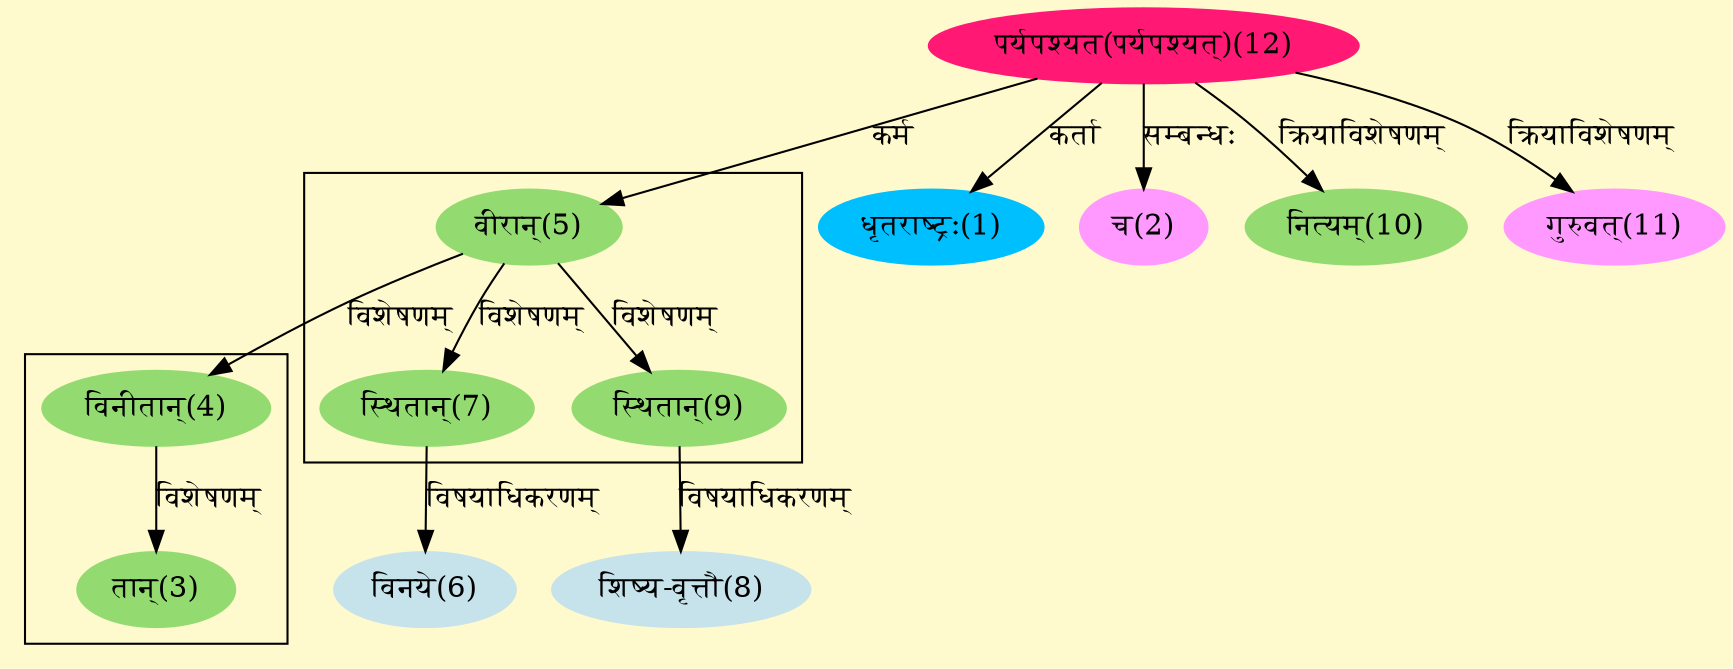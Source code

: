 digraph G{
rankdir=BT;
 compound=true;
 bgcolor="lemonchiffon1";

subgraph cluster_1{
Node3 [style=filled, color="#93DB70" label = "तान्(3)"]
Node4 [style=filled, color="#93DB70" label = "विनीतान्(4)"]

}

subgraph cluster_2{
Node4 [style=filled, color="#93DB70" label = "विनीतान्(4)"]
Node5 [style=filled, color="#93DB70" label = "वीरान्(5)"]
Node7 [style=filled, color="#93DB70" label = "स्थितान्(7)"]
Node9 [style=filled, color="#93DB70" label = "स्थितान्(9)"]

}
Node1 [style=filled, color="#00BFFF" label = "धृतराष्ट्रः(1)"]
Node12 [style=filled, color="#FF1975" label = "पर्यपश्यत(पर्यपश्यत्)(12)"]
Node2 [style=filled, color="#FF99FF" label = "च(2)"]
Node5 [style=filled, color="#93DB70" label = "वीरान्(5)"]
Node6 [style=filled, color="#C6E2EB" label = "विनये(6)"]
Node7 [style=filled, color="#93DB70" label = "स्थितान्(7)"]
Node8 [style=filled, color="#C6E2EB" label = "शिष्य-वृत्तौ(8)"]
Node9 [style=filled, color="#93DB70" label = "स्थितान्(9)"]
Node10 [style=filled, color="#93DB70" label = "नित्यम्(10)"]
Node11 [style=filled, color="#FF99FF" label = "गुरुवत्(11)"]
/* Start of Relations section */

Node1 -> Node12 [  label="कर्ता"  dir="back" ]
Node2 -> Node12 [  label="सम्बन्धः"  dir="back" ]
Node3 -> Node4 [  label="विशेषणम्"  dir="back" ]
Node4 -> Node5 [  label="विशेषणम्"  dir="back" ]
Node5 -> Node12 [  label="कर्म"  dir="back" ]
Node6 -> Node7 [  label="विषयाधिकरणम्"  dir="back" ]
Node7 -> Node5 [  label="विशेषणम्"  dir="back" ]
Node8 -> Node9 [  label="विषयाधिकरणम्"  dir="back" ]
Node9 -> Node5 [  label="विशेषणम्"  dir="back" ]
Node10 -> Node12 [  label="क्रियाविशेषणम्"  dir="back" ]
Node11 -> Node12 [  label="क्रियाविशेषणम्"  dir="back" ]
}
